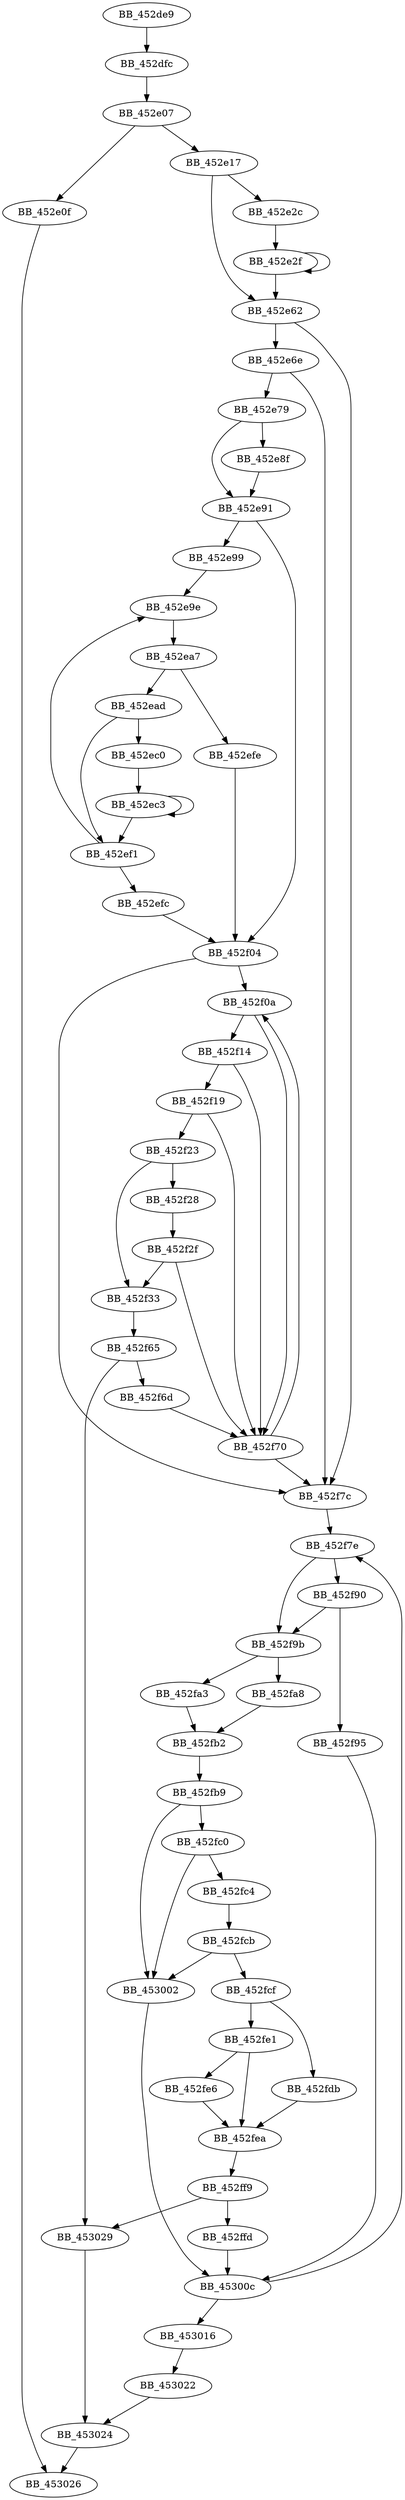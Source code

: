 DiGraph sub_452DE9{
BB_452de9->BB_452dfc
BB_452dfc->BB_452e07
BB_452e07->BB_452e0f
BB_452e07->BB_452e17
BB_452e0f->BB_453026
BB_452e17->BB_452e2c
BB_452e17->BB_452e62
BB_452e2c->BB_452e2f
BB_452e2f->BB_452e2f
BB_452e2f->BB_452e62
BB_452e62->BB_452e6e
BB_452e62->BB_452f7c
BB_452e6e->BB_452e79
BB_452e6e->BB_452f7c
BB_452e79->BB_452e8f
BB_452e79->BB_452e91
BB_452e8f->BB_452e91
BB_452e91->BB_452e99
BB_452e91->BB_452f04
BB_452e99->BB_452e9e
BB_452e9e->BB_452ea7
BB_452ea7->BB_452ead
BB_452ea7->BB_452efe
BB_452ead->BB_452ec0
BB_452ead->BB_452ef1
BB_452ec0->BB_452ec3
BB_452ec3->BB_452ec3
BB_452ec3->BB_452ef1
BB_452ef1->BB_452e9e
BB_452ef1->BB_452efc
BB_452efc->BB_452f04
BB_452efe->BB_452f04
BB_452f04->BB_452f0a
BB_452f04->BB_452f7c
BB_452f0a->BB_452f14
BB_452f0a->BB_452f70
BB_452f14->BB_452f19
BB_452f14->BB_452f70
BB_452f19->BB_452f23
BB_452f19->BB_452f70
BB_452f23->BB_452f28
BB_452f23->BB_452f33
BB_452f28->BB_452f2f
BB_452f2f->BB_452f33
BB_452f2f->BB_452f70
BB_452f33->BB_452f65
BB_452f65->BB_452f6d
BB_452f65->BB_453029
BB_452f6d->BB_452f70
BB_452f70->BB_452f0a
BB_452f70->BB_452f7c
BB_452f7c->BB_452f7e
BB_452f7e->BB_452f90
BB_452f7e->BB_452f9b
BB_452f90->BB_452f95
BB_452f90->BB_452f9b
BB_452f95->BB_45300c
BB_452f9b->BB_452fa3
BB_452f9b->BB_452fa8
BB_452fa3->BB_452fb2
BB_452fa8->BB_452fb2
BB_452fb2->BB_452fb9
BB_452fb9->BB_452fc0
BB_452fb9->BB_453002
BB_452fc0->BB_452fc4
BB_452fc0->BB_453002
BB_452fc4->BB_452fcb
BB_452fcb->BB_452fcf
BB_452fcb->BB_453002
BB_452fcf->BB_452fdb
BB_452fcf->BB_452fe1
BB_452fdb->BB_452fea
BB_452fe1->BB_452fe6
BB_452fe1->BB_452fea
BB_452fe6->BB_452fea
BB_452fea->BB_452ff9
BB_452ff9->BB_452ffd
BB_452ff9->BB_453029
BB_452ffd->BB_45300c
BB_453002->BB_45300c
BB_45300c->BB_452f7e
BB_45300c->BB_453016
BB_453016->BB_453022
BB_453022->BB_453024
BB_453024->BB_453026
BB_453029->BB_453024
}
